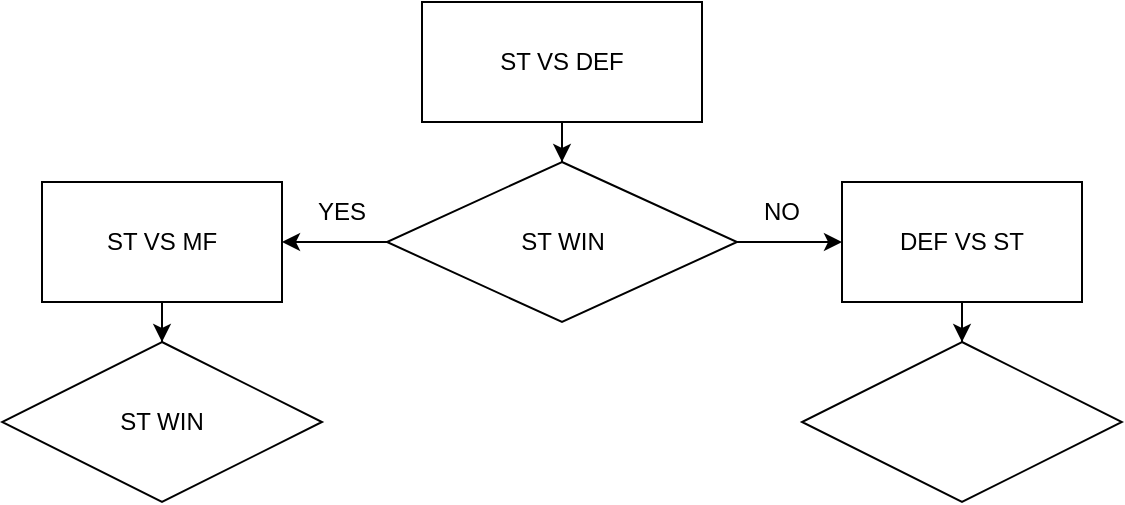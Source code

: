 <mxfile version="28.2.7">
  <diagram name="Page-1" id="8a1I8O3AFVMFCMC7S-ta">
    <mxGraphModel dx="1601" dy="703" grid="1" gridSize="10" guides="1" tooltips="1" connect="1" arrows="1" fold="1" page="1" pageScale="1" pageWidth="850" pageHeight="1100" math="0" shadow="0">
      <root>
        <mxCell id="0" />
        <mxCell id="1" parent="0" />
        <mxCell id="05khATB_9IBrvkwJIYue-5" value="" style="edgeStyle=orthogonalEdgeStyle;rounded=0;orthogonalLoop=1;jettySize=auto;html=1;" edge="1" parent="1" source="05khATB_9IBrvkwJIYue-1" target="05khATB_9IBrvkwJIYue-4">
          <mxGeometry relative="1" as="geometry" />
        </mxCell>
        <mxCell id="05khATB_9IBrvkwJIYue-1" value="ST VS DEF" style="rounded=0;whiteSpace=wrap;html=1;" vertex="1" parent="1">
          <mxGeometry x="320" y="10" width="140" height="60" as="geometry" />
        </mxCell>
        <mxCell id="05khATB_9IBrvkwJIYue-7" value="" style="edgeStyle=orthogonalEdgeStyle;rounded=0;orthogonalLoop=1;jettySize=auto;html=1;" edge="1" parent="1" source="05khATB_9IBrvkwJIYue-4" target="05khATB_9IBrvkwJIYue-6">
          <mxGeometry relative="1" as="geometry" />
        </mxCell>
        <mxCell id="05khATB_9IBrvkwJIYue-10" value="" style="edgeStyle=orthogonalEdgeStyle;rounded=0;orthogonalLoop=1;jettySize=auto;html=1;" edge="1" parent="1" source="05khATB_9IBrvkwJIYue-4" target="05khATB_9IBrvkwJIYue-9">
          <mxGeometry relative="1" as="geometry" />
        </mxCell>
        <mxCell id="05khATB_9IBrvkwJIYue-4" value="ST WIN" style="rhombus;whiteSpace=wrap;html=1;rounded=0;" vertex="1" parent="1">
          <mxGeometry x="302.5" y="90" width="175" height="80" as="geometry" />
        </mxCell>
        <mxCell id="05khATB_9IBrvkwJIYue-13" value="" style="edgeStyle=orthogonalEdgeStyle;rounded=0;orthogonalLoop=1;jettySize=auto;html=1;" edge="1" parent="1" source="05khATB_9IBrvkwJIYue-6" target="05khATB_9IBrvkwJIYue-12">
          <mxGeometry relative="1" as="geometry" />
        </mxCell>
        <mxCell id="05khATB_9IBrvkwJIYue-6" value="ST VS MF" style="whiteSpace=wrap;html=1;rounded=0;" vertex="1" parent="1">
          <mxGeometry x="130" y="100" width="120" height="60" as="geometry" />
        </mxCell>
        <mxCell id="05khATB_9IBrvkwJIYue-8" value="YES" style="text;html=1;whiteSpace=wrap;strokeColor=none;fillColor=none;align=center;verticalAlign=middle;rounded=0;" vertex="1" parent="1">
          <mxGeometry x="250" y="100" width="60" height="30" as="geometry" />
        </mxCell>
        <mxCell id="05khATB_9IBrvkwJIYue-15" value="" style="edgeStyle=orthogonalEdgeStyle;rounded=0;orthogonalLoop=1;jettySize=auto;html=1;" edge="1" parent="1" source="05khATB_9IBrvkwJIYue-9" target="05khATB_9IBrvkwJIYue-14">
          <mxGeometry relative="1" as="geometry" />
        </mxCell>
        <mxCell id="05khATB_9IBrvkwJIYue-9" value="DEF VS ST" style="whiteSpace=wrap;html=1;rounded=0;" vertex="1" parent="1">
          <mxGeometry x="530" y="100" width="120" height="60" as="geometry" />
        </mxCell>
        <mxCell id="05khATB_9IBrvkwJIYue-11" value="NO" style="text;html=1;whiteSpace=wrap;strokeColor=none;fillColor=none;align=center;verticalAlign=middle;rounded=0;" vertex="1" parent="1">
          <mxGeometry x="470" y="100" width="60" height="30" as="geometry" />
        </mxCell>
        <mxCell id="05khATB_9IBrvkwJIYue-12" value="ST WIN" style="rhombus;whiteSpace=wrap;html=1;rounded=0;" vertex="1" parent="1">
          <mxGeometry x="110" y="180" width="160" height="80" as="geometry" />
        </mxCell>
        <mxCell id="05khATB_9IBrvkwJIYue-14" value="" style="rhombus;whiteSpace=wrap;html=1;rounded=0;" vertex="1" parent="1">
          <mxGeometry x="510" y="180" width="160" height="80" as="geometry" />
        </mxCell>
      </root>
    </mxGraphModel>
  </diagram>
</mxfile>
